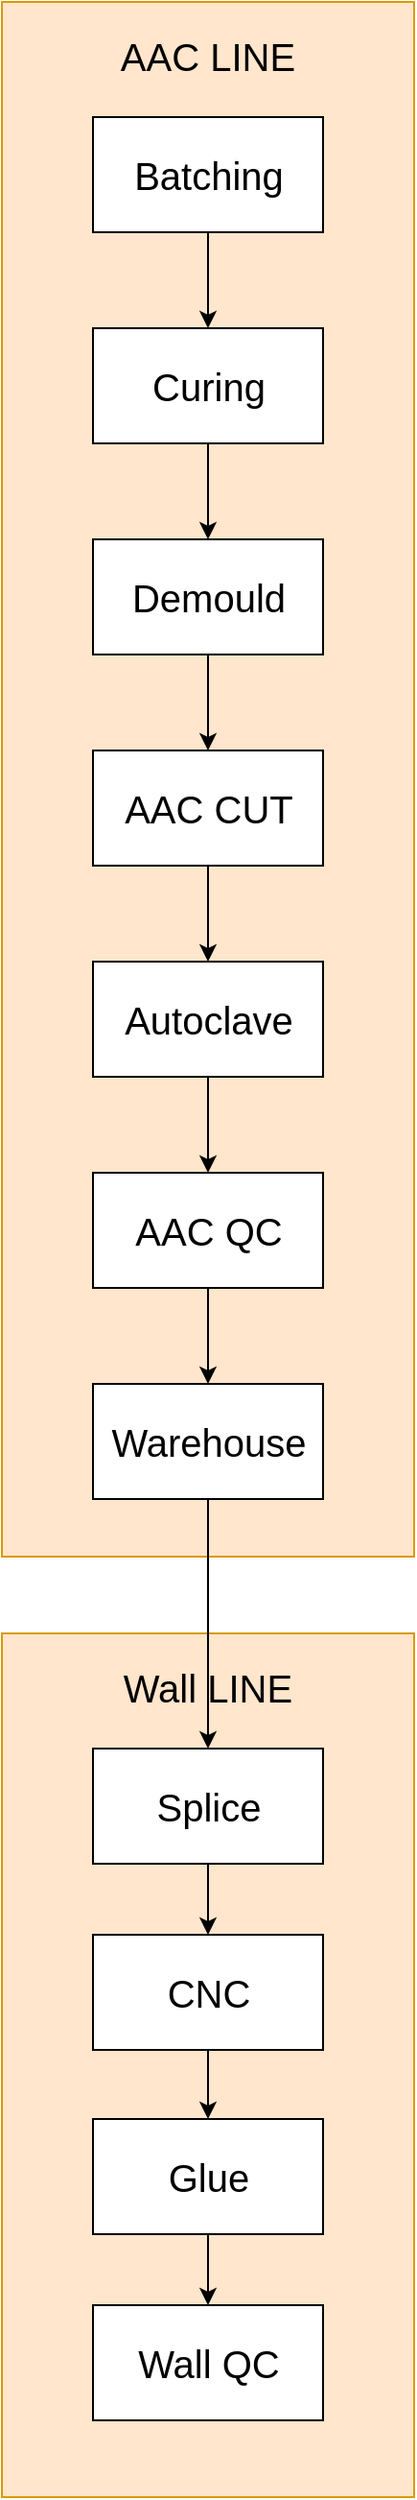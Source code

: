 <mxfile version="15.5.4" type="github">
  <diagram id="2YGN_KOXnD4DA7ILAXTT" name="Page-1">
    <mxGraphModel dx="1038" dy="547" grid="1" gridSize="10" guides="1" tooltips="1" connect="1" arrows="1" fold="1" page="1" pageScale="1" pageWidth="827" pageHeight="1169" math="0" shadow="0">
      <root>
        <mxCell id="0" />
        <mxCell id="1" parent="0" />
        <mxCell id="Mo1C05BwRTpDLAN3wPFJ-27" value="Wall LINE" style="rounded=0;whiteSpace=wrap;html=1;fontSize=20;fillColor=#ffe6cc;strokeColor=#d79b00;verticalAlign=top;spacingTop=10;" vertex="1" parent="1">
          <mxGeometry x="105" y="850" width="215" height="450" as="geometry" />
        </mxCell>
        <mxCell id="Mo1C05BwRTpDLAN3wPFJ-26" value="AAC LINE" style="rounded=0;whiteSpace=wrap;html=1;fontSize=20;fillColor=#ffe6cc;strokeColor=#d79b00;verticalAlign=top;spacingTop=10;" vertex="1" parent="1">
          <mxGeometry x="105" width="215" height="810" as="geometry" />
        </mxCell>
        <mxCell id="Mo1C05BwRTpDLAN3wPFJ-5" value="" style="edgeStyle=orthogonalEdgeStyle;rounded=0;orthogonalLoop=1;jettySize=auto;html=1;fontSize=20;" edge="1" parent="1" source="Mo1C05BwRTpDLAN3wPFJ-1" target="Mo1C05BwRTpDLAN3wPFJ-4">
          <mxGeometry relative="1" as="geometry" />
        </mxCell>
        <mxCell id="Mo1C05BwRTpDLAN3wPFJ-1" value="Batching" style="rounded=0;whiteSpace=wrap;html=1;fontSize=20;" vertex="1" parent="1">
          <mxGeometry x="152.5" y="60" width="120" height="60" as="geometry" />
        </mxCell>
        <mxCell id="Mo1C05BwRTpDLAN3wPFJ-7" value="" style="edgeStyle=orthogonalEdgeStyle;rounded=0;orthogonalLoop=1;jettySize=auto;html=1;fontSize=20;" edge="1" parent="1" source="Mo1C05BwRTpDLAN3wPFJ-4" target="Mo1C05BwRTpDLAN3wPFJ-6">
          <mxGeometry relative="1" as="geometry" />
        </mxCell>
        <mxCell id="Mo1C05BwRTpDLAN3wPFJ-4" value="Curing" style="whiteSpace=wrap;html=1;rounded=0;fontSize=20;" vertex="1" parent="1">
          <mxGeometry x="152.5" y="170" width="120" height="60" as="geometry" />
        </mxCell>
        <mxCell id="Mo1C05BwRTpDLAN3wPFJ-9" value="" style="edgeStyle=orthogonalEdgeStyle;rounded=0;orthogonalLoop=1;jettySize=auto;html=1;fontSize=20;" edge="1" parent="1" source="Mo1C05BwRTpDLAN3wPFJ-6" target="Mo1C05BwRTpDLAN3wPFJ-8">
          <mxGeometry relative="1" as="geometry" />
        </mxCell>
        <mxCell id="Mo1C05BwRTpDLAN3wPFJ-6" value="Demould" style="whiteSpace=wrap;html=1;rounded=0;fontSize=20;" vertex="1" parent="1">
          <mxGeometry x="152.5" y="280" width="120" height="60" as="geometry" />
        </mxCell>
        <mxCell id="Mo1C05BwRTpDLAN3wPFJ-11" value="" style="edgeStyle=orthogonalEdgeStyle;rounded=0;orthogonalLoop=1;jettySize=auto;html=1;fontSize=20;" edge="1" parent="1" source="Mo1C05BwRTpDLAN3wPFJ-8" target="Mo1C05BwRTpDLAN3wPFJ-10">
          <mxGeometry relative="1" as="geometry" />
        </mxCell>
        <mxCell id="Mo1C05BwRTpDLAN3wPFJ-8" value="AAC CUT" style="whiteSpace=wrap;html=1;rounded=0;fontSize=20;" vertex="1" parent="1">
          <mxGeometry x="152.5" y="390" width="120" height="60" as="geometry" />
        </mxCell>
        <mxCell id="Mo1C05BwRTpDLAN3wPFJ-13" value="" style="edgeStyle=orthogonalEdgeStyle;rounded=0;orthogonalLoop=1;jettySize=auto;html=1;fontSize=20;" edge="1" parent="1" source="Mo1C05BwRTpDLAN3wPFJ-10" target="Mo1C05BwRTpDLAN3wPFJ-12">
          <mxGeometry relative="1" as="geometry" />
        </mxCell>
        <mxCell id="Mo1C05BwRTpDLAN3wPFJ-10" value="Autoclave" style="whiteSpace=wrap;html=1;rounded=0;fontSize=20;" vertex="1" parent="1">
          <mxGeometry x="152.5" y="500" width="120" height="60" as="geometry" />
        </mxCell>
        <mxCell id="Mo1C05BwRTpDLAN3wPFJ-15" value="" style="edgeStyle=orthogonalEdgeStyle;rounded=0;orthogonalLoop=1;jettySize=auto;html=1;fontSize=20;" edge="1" parent="1" source="Mo1C05BwRTpDLAN3wPFJ-12" target="Mo1C05BwRTpDLAN3wPFJ-14">
          <mxGeometry relative="1" as="geometry" />
        </mxCell>
        <mxCell id="Mo1C05BwRTpDLAN3wPFJ-12" value="AAC QC" style="whiteSpace=wrap;html=1;rounded=0;fontSize=20;" vertex="1" parent="1">
          <mxGeometry x="152.5" y="610" width="120" height="60" as="geometry" />
        </mxCell>
        <mxCell id="Mo1C05BwRTpDLAN3wPFJ-17" value="" style="edgeStyle=orthogonalEdgeStyle;rounded=0;orthogonalLoop=1;jettySize=auto;html=1;fontSize=20;" edge="1" parent="1" source="Mo1C05BwRTpDLAN3wPFJ-14" target="Mo1C05BwRTpDLAN3wPFJ-18">
          <mxGeometry relative="1" as="geometry">
            <mxPoint x="210" y="920" as="targetPoint" />
          </mxGeometry>
        </mxCell>
        <mxCell id="Mo1C05BwRTpDLAN3wPFJ-14" value="Warehouse" style="whiteSpace=wrap;html=1;rounded=0;fontSize=20;" vertex="1" parent="1">
          <mxGeometry x="152.5" y="720" width="120" height="60" as="geometry" />
        </mxCell>
        <mxCell id="Mo1C05BwRTpDLAN3wPFJ-21" value="" style="edgeStyle=orthogonalEdgeStyle;rounded=0;orthogonalLoop=1;jettySize=auto;html=1;fontSize=20;" edge="1" parent="1" source="Mo1C05BwRTpDLAN3wPFJ-18" target="Mo1C05BwRTpDLAN3wPFJ-20">
          <mxGeometry relative="1" as="geometry" />
        </mxCell>
        <mxCell id="Mo1C05BwRTpDLAN3wPFJ-18" value="Splice" style="whiteSpace=wrap;html=1;rounded=0;fontSize=20;" vertex="1" parent="1">
          <mxGeometry x="152.5" y="910" width="120" height="60" as="geometry" />
        </mxCell>
        <mxCell id="Mo1C05BwRTpDLAN3wPFJ-23" value="" style="edgeStyle=orthogonalEdgeStyle;rounded=0;orthogonalLoop=1;jettySize=auto;html=1;fontSize=20;" edge="1" parent="1" source="Mo1C05BwRTpDLAN3wPFJ-20" target="Mo1C05BwRTpDLAN3wPFJ-22">
          <mxGeometry relative="1" as="geometry" />
        </mxCell>
        <mxCell id="Mo1C05BwRTpDLAN3wPFJ-20" value="CNC" style="whiteSpace=wrap;html=1;rounded=0;fontSize=20;" vertex="1" parent="1">
          <mxGeometry x="152.5" y="1007" width="120" height="60" as="geometry" />
        </mxCell>
        <mxCell id="Mo1C05BwRTpDLAN3wPFJ-25" value="" style="edgeStyle=orthogonalEdgeStyle;rounded=0;orthogonalLoop=1;jettySize=auto;html=1;fontSize=20;" edge="1" parent="1" source="Mo1C05BwRTpDLAN3wPFJ-22" target="Mo1C05BwRTpDLAN3wPFJ-24">
          <mxGeometry relative="1" as="geometry" />
        </mxCell>
        <mxCell id="Mo1C05BwRTpDLAN3wPFJ-22" value="Glue" style="whiteSpace=wrap;html=1;rounded=0;fontSize=20;" vertex="1" parent="1">
          <mxGeometry x="152.5" y="1103" width="120" height="60" as="geometry" />
        </mxCell>
        <mxCell id="Mo1C05BwRTpDLAN3wPFJ-24" value="Wall QC" style="whiteSpace=wrap;html=1;rounded=0;fontSize=20;" vertex="1" parent="1">
          <mxGeometry x="152.5" y="1200" width="120" height="60" as="geometry" />
        </mxCell>
      </root>
    </mxGraphModel>
  </diagram>
</mxfile>
